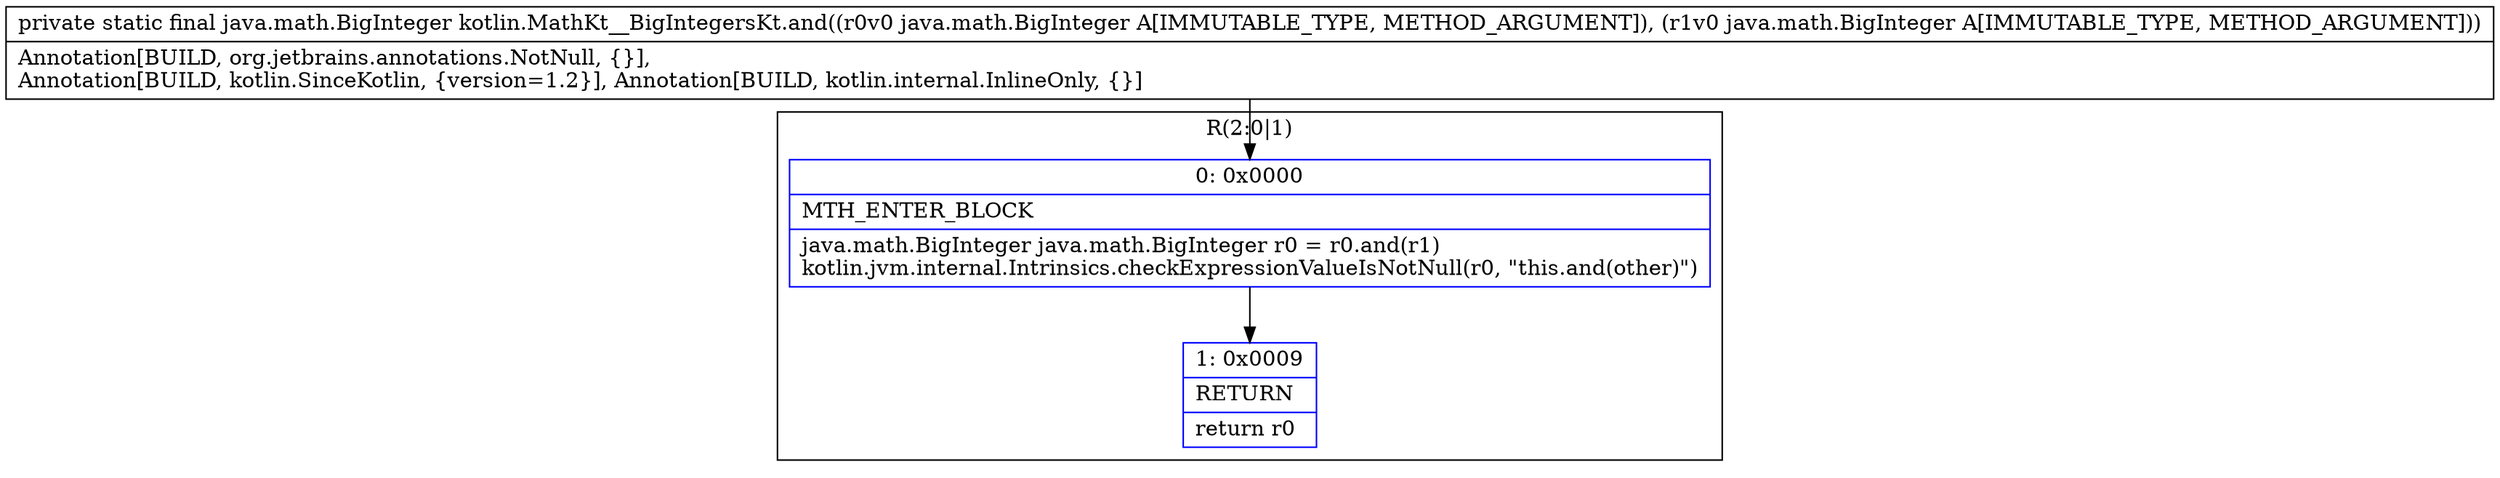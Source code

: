 digraph "CFG forkotlin.MathKt__BigIntegersKt.and(Ljava\/math\/BigInteger;Ljava\/math\/BigInteger;)Ljava\/math\/BigInteger;" {
subgraph cluster_Region_1339232175 {
label = "R(2:0|1)";
node [shape=record,color=blue];
Node_0 [shape=record,label="{0\:\ 0x0000|MTH_ENTER_BLOCK\l|java.math.BigInteger java.math.BigInteger r0 = r0.and(r1)\lkotlin.jvm.internal.Intrinsics.checkExpressionValueIsNotNull(r0, \"this.and(other)\")\l}"];
Node_1 [shape=record,label="{1\:\ 0x0009|RETURN\l|return r0\l}"];
}
MethodNode[shape=record,label="{private static final java.math.BigInteger kotlin.MathKt__BigIntegersKt.and((r0v0 java.math.BigInteger A[IMMUTABLE_TYPE, METHOD_ARGUMENT]), (r1v0 java.math.BigInteger A[IMMUTABLE_TYPE, METHOD_ARGUMENT]))  | Annotation[BUILD, org.jetbrains.annotations.NotNull, \{\}], \lAnnotation[BUILD, kotlin.SinceKotlin, \{version=1.2\}], Annotation[BUILD, kotlin.internal.InlineOnly, \{\}]\l}"];
MethodNode -> Node_0;
Node_0 -> Node_1;
}

